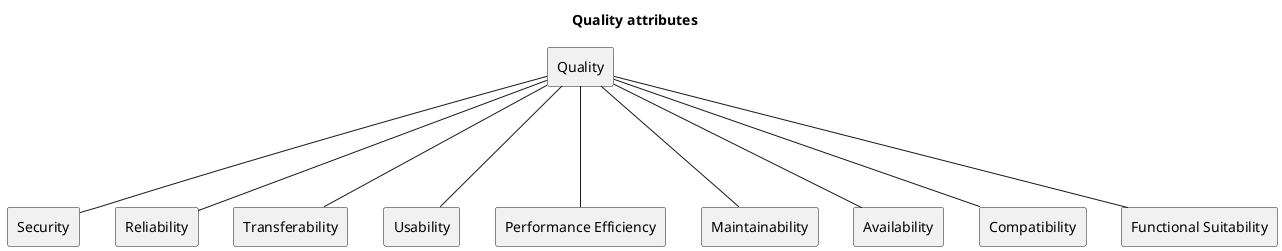 @startuml 
title Quality attributes
agent Quality
agent Security
agent Reliability
agent Transferability
agent Usability
agent "Performance Efficiency"
agent Maintainability
agent Availability
agent Compatibility
agent "Functional Suitability"

Quality --- Security
Quality --- Reliability
Quality --- Transferability
Quality --- Usability
Quality --- "Performance Efficiency"
Quality --- Maintainability
Quality --- Availability
Quality --- Compatibility
Quality --- "Functional Suitability"
@enduml
